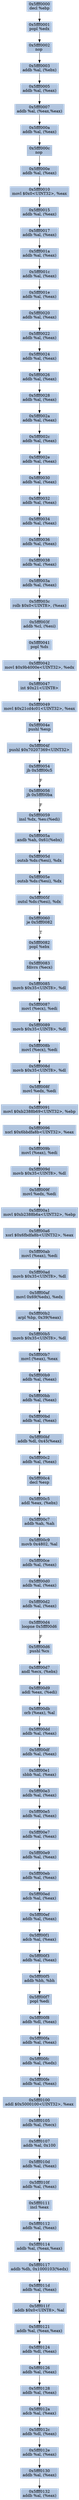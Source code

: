 digraph G {
node[shape=rectangle,style=filled,fillcolor=lightsteelblue,color=lightsteelblue]
bgcolor="transparent"
a0x5fff0000decl_ebp[label="0x5fff0000\ndecl %ebp"];
a0x5fff0001popl_edx[label="0x5fff0001\npopl %edx"];
a0x5fff0002nop_[label="0x5fff0002\nnop "];
a0x5fff0003addb_al_ebx_[label="0x5fff0003\naddb %al, (%ebx)"];
a0x5fff0005addb_al_eax_[label="0x5fff0005\naddb %al, (%eax)"];
a0x5fff0007addb_al_eaxeax_[label="0x5fff0007\naddb %al, (%eax,%eax)"];
a0x5fff000aaddb_al_eax_[label="0x5fff000a\naddb %al, (%eax)"];
a0x5fff000cnop_[label="0x5fff000c\nnop "];
a0x5fff000eaddb_al_eax_[label="0x5fff000e\naddb %al, (%eax)"];
a0x5fff0010movl_0x0UINT32_eax[label="0x5fff0010\nmovl $0x0<UINT32>, %eax"];
a0x5fff0015addb_al_eax_[label="0x5fff0015\naddb %al, (%eax)"];
a0x5fff0017addb_al_eax_[label="0x5fff0017\naddb %al, (%eax)"];
a0x5fff001aaddb_al_eax_[label="0x5fff001a\naddb %al, (%eax)"];
a0x5fff001caddb_al_eax_[label="0x5fff001c\naddb %al, (%eax)"];
a0x5fff001eaddb_al_eax_[label="0x5fff001e\naddb %al, (%eax)"];
a0x5fff0020addb_al_eax_[label="0x5fff0020\naddb %al, (%eax)"];
a0x5fff0022addb_al_eax_[label="0x5fff0022\naddb %al, (%eax)"];
a0x5fff0024addb_al_eax_[label="0x5fff0024\naddb %al, (%eax)"];
a0x5fff0026addb_al_eax_[label="0x5fff0026\naddb %al, (%eax)"];
a0x5fff0028addb_al_eax_[label="0x5fff0028\naddb %al, (%eax)"];
a0x5fff002aaddb_al_eax_[label="0x5fff002a\naddb %al, (%eax)"];
a0x5fff002caddb_al_eax_[label="0x5fff002c\naddb %al, (%eax)"];
a0x5fff002eaddb_al_eax_[label="0x5fff002e\naddb %al, (%eax)"];
a0x5fff0030addb_al_eax_[label="0x5fff0030\naddb %al, (%eax)"];
a0x5fff0032addb_al_eax_[label="0x5fff0032\naddb %al, (%eax)"];
a0x5fff0034addb_al_eax_[label="0x5fff0034\naddb %al, (%eax)"];
a0x5fff0036addb_al_eax_[label="0x5fff0036\naddb %al, (%eax)"];
a0x5fff0038addb_al_eax_[label="0x5fff0038\naddb %al, (%eax)"];
a0x5fff003aaddb_al_eax_[label="0x5fff003a\naddb %al, (%eax)"];
a0x5fff003crolb_0x0UINT8_eax_[label="0x5fff003c\nrolb $0x0<UINT8>, (%eax)"];
a0x5fff003faddb_cl_esi_[label="0x5fff003f\naddb %cl, (%esi)"];
a0x5fff0041popl_ds[label="0x5fff0041\npopl %ds"];
a0x5fff0042movl_0x9b4000eUINT32_edx[label="0x5fff0042\nmovl $0x9b4000e<UINT32>, %edx"];
a0x5fff0047int_0x21UINT8[label="0x5fff0047\nint $0x21<UINT8>"];
a0x5fff0049movl_0x21cd4c01UINT32_eax[label="0x5fff0049\nmovl $0x21cd4c01<UINT32>, %eax"];
a0x5fff004epushl_esp[label="0x5fff004e\npushl %esp"];
a0x5fff004fpushl_0x70207369UINT32[label="0x5fff004f\npushl $0x70207369<UINT32>"];
a0x5fff0054jb_0x5fff00c5[label="0x5fff0054\njb 0x5fff00c5"];
a0x5fff0056jb_0x5fff00ba[label="0x5fff0056\njb 0x5fff00ba"];
a0x5fff0059insl_dx_es_edi_[label="0x5fff0059\ninsl %dx, %es:(%edi)"];
a0x5fff005aandb_ah_0x61ebx_[label="0x5fff005a\nandb %ah, 0x61(%ebx)"];
a0x5fff005doutsb_ds_esi__dx[label="0x5fff005d\noutsb %ds:(%esi), %dx"];
a0x5fff005eoutsb_ds_esi__dx[label="0x5fff005e\noutsb %ds:(%esi), %dx"];
a0x5fff005foutsl_ds_esi__dx[label="0x5fff005f\noutsl %ds:(%esi), %dx"];
a0x5fff0060je_0x5fff0082[label="0x5fff0060\nje 0x5fff0082"];
a0x5fff0082popl_ebx[label="0x5fff0082\npopl %ebx"];
a0x5fff0083fdivrs_ecx_[label="0x5fff0083\nfdivrs (%ecx)"];
a0x5fff0085movb_0x35UINT8_dl[label="0x5fff0085\nmovb $0x35<UINT8>, %dl"];
a0x5fff0087movl_ecx__edi[label="0x5fff0087\nmovl (%ecx), %edi"];
a0x5fff0089movb_0x35UINT8_dl[label="0x5fff0089\nmovb $0x35<UINT8>, %dl"];
a0x5fff008bmovl_ecx__edi[label="0x5fff008b\nmovl (%ecx), %edi"];
a0x5fff008dmovb_0x35UINT8_dl[label="0x5fff008d\nmovb $0x35<UINT8>, %dl"];
a0x5fff008fmovl_edx_edi[label="0x5fff008f\nmovl %edx, %edi"];
a0x5fff0091movl_0xb2388b69UINT32_ebp[label="0x5fff0091\nmovl $0xb2388b69<UINT32>, %ebp"];
a0x5fff0096xorl_0x6bbdfa8bUINT32_eax[label="0x5fff0096\nxorl $0x6bbdfa8b<UINT32>, %eax"];
a0x5fff009bmovl_eax__edi[label="0x5fff009b\nmovl (%eax), %edi"];
a0x5fff009dmovb_0x35UINT8_dl[label="0x5fff009d\nmovb $0x35<UINT8>, %dl"];
a0x5fff009fmovl_edx_edi[label="0x5fff009f\nmovl %edx, %edi"];
a0x5fff00a1movl_0xb2388b6aUINT32_ebp[label="0x5fff00a1\nmovl $0xb2388b6a<UINT32>, %ebp"];
a0x5fff00a6xorl_0x6fbdfa8bUINT32_eax[label="0x5fff00a6\nxorl $0x6fbdfa8b<UINT32>, %eax"];
a0x5fff00abmovl_eax__edi[label="0x5fff00ab\nmovl (%eax), %edi"];
a0x5fff00admovb_0x35UINT8_dl[label="0x5fff00ad\nmovb $0x35<UINT8>, %dl"];
a0x5fff00afmovl_0x69edx__edx[label="0x5fff00af\nmovl 0x69(%edx), %edx"];
a0x5fff00b2arpl_bp_0x39eax_[label="0x5fff00b2\narpl %bp, 0x39(%eax)"];
a0x5fff00b5movb_0x35UINT8_dl[label="0x5fff00b5\nmovb $0x35<UINT8>, %dl"];
a0x5fff00b7movl_eax__eax[label="0x5fff00b7\nmovl (%eax), %eax"];
a0x5fff00b9addb_al_eax_[label="0x5fff00b9\naddb %al, (%eax)"];
a0x5fff00bbaddb_al_eax_[label="0x5fff00bb\naddb %al, (%eax)"];
a0x5fff00bdaddb_al_eax_[label="0x5fff00bd\naddb %al, (%eax)"];
a0x5fff00bfaddb_dl_0x45eax_[label="0x5fff00bf\naddb %dl, 0x45(%eax)"];
a0x5fff00c2addb_al_eax_[label="0x5fff00c2\naddb %al, (%eax)"];
a0x5fff00c4decl_esp[label="0x5fff00c4\ndecl %esp"];
a0x5fff00c5addl_eax_ebx_[label="0x5fff00c5\naddl %eax, (%ebx)"];
a0x5fff00c7addb_ah_ah[label="0x5fff00c7\naddb %ah, %ah"];
a0x5fff00c9movb_0x4802_al[label="0x5fff00c9\nmovb 0x4802, %al"];
a0x5fff00ceaddb_al_eax_[label="0x5fff00ce\naddb %al, (%eax)"];
a0x5fff00d0addb_al_eax_[label="0x5fff00d0\naddb %al, (%eax)"];
a0x5fff00d2addb_al_eax_[label="0x5fff00d2\naddb %al, (%eax)"];
a0x5fff00d4loopne_0x5fff00d6[label="0x5fff00d4\nloopne 0x5fff00d6"];
a0x5fff00d6pushl_cs[label="0x5fff00d6\npushl %cs"];
a0x5fff00d7andl_ecx_ebx_[label="0x5fff00d7\nandl %ecx, (%ebx)"];
a0x5fff00d9addl_eax_edi_[label="0x5fff00d9\naddl %eax, (%edi)"];
a0x5fff00dborb_eax__al[label="0x5fff00db\norb (%eax), %al"];
a0x5fff00ddaddb_al_eax_[label="0x5fff00dd\naddb %al, (%eax)"];
a0x5fff00dfaddb_al_eax_[label="0x5fff00df\naddb %al, (%eax)"];
a0x5fff00e1sbbb_al_eax_[label="0x5fff00e1\nsbbb %al, (%eax)"];
a0x5fff00e3addb_al_eax_[label="0x5fff00e3\naddb %al, (%eax)"];
a0x5fff00e5addb_al_eax_[label="0x5fff00e5\naddb %al, (%eax)"];
a0x5fff00e7addb_al_eax_[label="0x5fff00e7\naddb %al, (%eax)"];
a0x5fff00e9addb_al_eax_[label="0x5fff00e9\naddb %al, (%eax)"];
a0x5fff00ebaddb_al_eax_[label="0x5fff00eb\naddb %al, (%eax)"];
a0x5fff00edadcb_al_eax_[label="0x5fff00ed\nadcb %al, (%eax)"];
a0x5fff00efaddb_al_eax_[label="0x5fff00ef\naddb %al, (%eax)"];
a0x5fff00f1adcb_al_eax_[label="0x5fff00f1\nadcb %al, (%eax)"];
a0x5fff00f3addb_al_eax_[label="0x5fff00f3\naddb %al, (%eax)"];
a0x5fff00f5addb_bh_bh[label="0x5fff00f5\naddb %bh, %bh"];
a0x5fff00f7popl_edi[label="0x5fff00f7\npopl %edi"];
a0x5fff00f8addb_dl_eax_[label="0x5fff00f8\naddb %dl, (%eax)"];
a0x5fff00faaddb_al_eax_[label="0x5fff00fa\naddb %al, (%eax)"];
a0x5fff00fcaddb_al_edx_[label="0x5fff00fc\naddb %al, (%edx)"];
a0x5fff00feaddb_al_eax_[label="0x5fff00fe\naddb %al, (%eax)"];
a0x5fff0100addl_0x5000100UINT32_eax[label="0x5fff0100\naddl $0x5000100<UINT32>, %eax"];
a0x5fff0105addb_al_ecx_[label="0x5fff0105\naddb %al, (%ecx)"];
a0x5fff0107addb_al_0x100[label="0x5fff0107\naddb %al, 0x100"];
a0x5fff010daddb_al_eax_[label="0x5fff010d\naddb %al, (%eax)"];
a0x5fff010faddb_al_eax_[label="0x5fff010f\naddb %al, (%eax)"];
a0x5fff0111incl_eax[label="0x5fff0111\nincl %eax"];
a0x5fff0112addb_al_eax_[label="0x5fff0112\naddb %al, (%eax)"];
a0x5fff0114addb_al_eaxeax_[label="0x5fff0114\naddb %al, (%eax,%eax)"];
a0x5fff0117addb_dh_0x1000103edx_[label="0x5fff0117\naddb %dh, 0x1000103(%edx)"];
a0x5fff011daddb_al_eax_[label="0x5fff011d\naddb %al, (%eax)"];
a0x5fff011faddb_0x0UINT8_al[label="0x5fff011f\naddb $0x0<UINT8>, %al"];
a0x5fff0121addb_al_eaxeax_[label="0x5fff0121\naddb %al, (%eax,%eax)"];
a0x5fff0124addb_dl_eax_[label="0x5fff0124\naddb %dl, (%eax)"];
a0x5fff0126addb_al_eax_[label="0x5fff0126\naddb %al, (%eax)"];
a0x5fff0128addb_al_eax_[label="0x5fff0128\naddb %al, (%eax)"];
a0x5fff012aadcb_al_eax_[label="0x5fff012a\nadcb %al, (%eax)"];
a0x5fff012caddb_dl_eax_[label="0x5fff012c\naddb %dl, (%eax)"];
a0x5fff012eaddb_al_eax_[label="0x5fff012e\naddb %al, (%eax)"];
a0x5fff0130addb_al_eax_[label="0x5fff0130\naddb %al, (%eax)"];
a0x5fff0132addb_al_eax_[label="0x5fff0132\naddb %al, (%eax)"];
a0x5fff0000decl_ebp -> a0x5fff0001popl_edx [color="#000000"];
a0x5fff0001popl_edx -> a0x5fff0002nop_ [color="#000000"];
a0x5fff0002nop_ -> a0x5fff0003addb_al_ebx_ [color="#000000"];
a0x5fff0003addb_al_ebx_ -> a0x5fff0005addb_al_eax_ [color="#000000"];
a0x5fff0005addb_al_eax_ -> a0x5fff0007addb_al_eaxeax_ [color="#000000"];
a0x5fff0007addb_al_eaxeax_ -> a0x5fff000aaddb_al_eax_ [color="#000000"];
a0x5fff000aaddb_al_eax_ -> a0x5fff000cnop_ [color="#000000"];
a0x5fff000cnop_ -> a0x5fff000eaddb_al_eax_ [color="#000000"];
a0x5fff000eaddb_al_eax_ -> a0x5fff0010movl_0x0UINT32_eax [color="#000000"];
a0x5fff0010movl_0x0UINT32_eax -> a0x5fff0015addb_al_eax_ [color="#000000"];
a0x5fff0015addb_al_eax_ -> a0x5fff0017addb_al_eax_ [color="#000000"];
a0x5fff0017addb_al_eax_ -> a0x5fff001aaddb_al_eax_ [color="#000000"];
a0x5fff001aaddb_al_eax_ -> a0x5fff001caddb_al_eax_ [color="#000000"];
a0x5fff001caddb_al_eax_ -> a0x5fff001eaddb_al_eax_ [color="#000000"];
a0x5fff001eaddb_al_eax_ -> a0x5fff0020addb_al_eax_ [color="#000000"];
a0x5fff0020addb_al_eax_ -> a0x5fff0022addb_al_eax_ [color="#000000"];
a0x5fff0022addb_al_eax_ -> a0x5fff0024addb_al_eax_ [color="#000000"];
a0x5fff0024addb_al_eax_ -> a0x5fff0026addb_al_eax_ [color="#000000"];
a0x5fff0026addb_al_eax_ -> a0x5fff0028addb_al_eax_ [color="#000000"];
a0x5fff0028addb_al_eax_ -> a0x5fff002aaddb_al_eax_ [color="#000000"];
a0x5fff002aaddb_al_eax_ -> a0x5fff002caddb_al_eax_ [color="#000000"];
a0x5fff002caddb_al_eax_ -> a0x5fff002eaddb_al_eax_ [color="#000000"];
a0x5fff002eaddb_al_eax_ -> a0x5fff0030addb_al_eax_ [color="#000000"];
a0x5fff0030addb_al_eax_ -> a0x5fff0032addb_al_eax_ [color="#000000"];
a0x5fff0032addb_al_eax_ -> a0x5fff0034addb_al_eax_ [color="#000000"];
a0x5fff0034addb_al_eax_ -> a0x5fff0036addb_al_eax_ [color="#000000"];
a0x5fff0036addb_al_eax_ -> a0x5fff0038addb_al_eax_ [color="#000000"];
a0x5fff0038addb_al_eax_ -> a0x5fff003aaddb_al_eax_ [color="#000000"];
a0x5fff003aaddb_al_eax_ -> a0x5fff003crolb_0x0UINT8_eax_ [color="#000000"];
a0x5fff003crolb_0x0UINT8_eax_ -> a0x5fff003faddb_cl_esi_ [color="#000000"];
a0x5fff003faddb_cl_esi_ -> a0x5fff0041popl_ds [color="#000000"];
a0x5fff0041popl_ds -> a0x5fff0042movl_0x9b4000eUINT32_edx [color="#000000"];
a0x5fff0042movl_0x9b4000eUINT32_edx -> a0x5fff0047int_0x21UINT8 [color="#000000"];
a0x5fff0047int_0x21UINT8 -> a0x5fff0049movl_0x21cd4c01UINT32_eax [color="#000000"];
a0x5fff0049movl_0x21cd4c01UINT32_eax -> a0x5fff004epushl_esp [color="#000000"];
a0x5fff004epushl_esp -> a0x5fff004fpushl_0x70207369UINT32 [color="#000000"];
a0x5fff004fpushl_0x70207369UINT32 -> a0x5fff0054jb_0x5fff00c5 [color="#000000"];
a0x5fff0054jb_0x5fff00c5 -> a0x5fff0056jb_0x5fff00ba [color="#000000",label="F"];
a0x5fff0056jb_0x5fff00ba -> a0x5fff0059insl_dx_es_edi_ [color="#000000",label="F"];
a0x5fff0059insl_dx_es_edi_ -> a0x5fff005aandb_ah_0x61ebx_ [color="#000000"];
a0x5fff005aandb_ah_0x61ebx_ -> a0x5fff005doutsb_ds_esi__dx [color="#000000"];
a0x5fff005doutsb_ds_esi__dx -> a0x5fff005eoutsb_ds_esi__dx [color="#000000"];
a0x5fff005eoutsb_ds_esi__dx -> a0x5fff005foutsl_ds_esi__dx [color="#000000"];
a0x5fff005foutsl_ds_esi__dx -> a0x5fff0060je_0x5fff0082 [color="#000000"];
a0x5fff0060je_0x5fff0082 -> a0x5fff0082popl_ebx [color="#000000",label="T"];
a0x5fff0082popl_ebx -> a0x5fff0083fdivrs_ecx_ [color="#000000"];
a0x5fff0083fdivrs_ecx_ -> a0x5fff0085movb_0x35UINT8_dl [color="#000000"];
a0x5fff0085movb_0x35UINT8_dl -> a0x5fff0087movl_ecx__edi [color="#000000"];
a0x5fff0087movl_ecx__edi -> a0x5fff0089movb_0x35UINT8_dl [color="#000000"];
a0x5fff0089movb_0x35UINT8_dl -> a0x5fff008bmovl_ecx__edi [color="#000000"];
a0x5fff008bmovl_ecx__edi -> a0x5fff008dmovb_0x35UINT8_dl [color="#000000"];
a0x5fff008dmovb_0x35UINT8_dl -> a0x5fff008fmovl_edx_edi [color="#000000"];
a0x5fff008fmovl_edx_edi -> a0x5fff0091movl_0xb2388b69UINT32_ebp [color="#000000"];
a0x5fff0091movl_0xb2388b69UINT32_ebp -> a0x5fff0096xorl_0x6bbdfa8bUINT32_eax [color="#000000"];
a0x5fff0096xorl_0x6bbdfa8bUINT32_eax -> a0x5fff009bmovl_eax__edi [color="#000000"];
a0x5fff009bmovl_eax__edi -> a0x5fff009dmovb_0x35UINT8_dl [color="#000000"];
a0x5fff009dmovb_0x35UINT8_dl -> a0x5fff009fmovl_edx_edi [color="#000000"];
a0x5fff009fmovl_edx_edi -> a0x5fff00a1movl_0xb2388b6aUINT32_ebp [color="#000000"];
a0x5fff00a1movl_0xb2388b6aUINT32_ebp -> a0x5fff00a6xorl_0x6fbdfa8bUINT32_eax [color="#000000"];
a0x5fff00a6xorl_0x6fbdfa8bUINT32_eax -> a0x5fff00abmovl_eax__edi [color="#000000"];
a0x5fff00abmovl_eax__edi -> a0x5fff00admovb_0x35UINT8_dl [color="#000000"];
a0x5fff00admovb_0x35UINT8_dl -> a0x5fff00afmovl_0x69edx__edx [color="#000000"];
a0x5fff00afmovl_0x69edx__edx -> a0x5fff00b2arpl_bp_0x39eax_ [color="#000000"];
a0x5fff00b2arpl_bp_0x39eax_ -> a0x5fff00b5movb_0x35UINT8_dl [color="#000000"];
a0x5fff00b5movb_0x35UINT8_dl -> a0x5fff00b7movl_eax__eax [color="#000000"];
a0x5fff00b7movl_eax__eax -> a0x5fff00b9addb_al_eax_ [color="#000000"];
a0x5fff00b9addb_al_eax_ -> a0x5fff00bbaddb_al_eax_ [color="#000000"];
a0x5fff00bbaddb_al_eax_ -> a0x5fff00bdaddb_al_eax_ [color="#000000"];
a0x5fff00bdaddb_al_eax_ -> a0x5fff00bfaddb_dl_0x45eax_ [color="#000000"];
a0x5fff00bfaddb_dl_0x45eax_ -> a0x5fff00c2addb_al_eax_ [color="#000000"];
a0x5fff00c2addb_al_eax_ -> a0x5fff00c4decl_esp [color="#000000"];
a0x5fff00c4decl_esp -> a0x5fff00c5addl_eax_ebx_ [color="#000000"];
a0x5fff00c5addl_eax_ebx_ -> a0x5fff00c7addb_ah_ah [color="#000000"];
a0x5fff00c7addb_ah_ah -> a0x5fff00c9movb_0x4802_al [color="#000000"];
a0x5fff00c9movb_0x4802_al -> a0x5fff00ceaddb_al_eax_ [color="#000000"];
a0x5fff00ceaddb_al_eax_ -> a0x5fff00d0addb_al_eax_ [color="#000000"];
a0x5fff00d0addb_al_eax_ -> a0x5fff00d2addb_al_eax_ [color="#000000"];
a0x5fff00d2addb_al_eax_ -> a0x5fff00d4loopne_0x5fff00d6 [color="#000000"];
a0x5fff00d4loopne_0x5fff00d6 -> a0x5fff00d6pushl_cs [color="#000000",label="F"];
a0x5fff00d6pushl_cs -> a0x5fff00d7andl_ecx_ebx_ [color="#000000"];
a0x5fff00d7andl_ecx_ebx_ -> a0x5fff00d9addl_eax_edi_ [color="#000000"];
a0x5fff00d9addl_eax_edi_ -> a0x5fff00dborb_eax__al [color="#000000"];
a0x5fff00dborb_eax__al -> a0x5fff00ddaddb_al_eax_ [color="#000000"];
a0x5fff00ddaddb_al_eax_ -> a0x5fff00dfaddb_al_eax_ [color="#000000"];
a0x5fff00dfaddb_al_eax_ -> a0x5fff00e1sbbb_al_eax_ [color="#000000"];
a0x5fff00e1sbbb_al_eax_ -> a0x5fff00e3addb_al_eax_ [color="#000000"];
a0x5fff00e3addb_al_eax_ -> a0x5fff00e5addb_al_eax_ [color="#000000"];
a0x5fff00e5addb_al_eax_ -> a0x5fff00e7addb_al_eax_ [color="#000000"];
a0x5fff00e7addb_al_eax_ -> a0x5fff00e9addb_al_eax_ [color="#000000"];
a0x5fff00e9addb_al_eax_ -> a0x5fff00ebaddb_al_eax_ [color="#000000"];
a0x5fff00ebaddb_al_eax_ -> a0x5fff00edadcb_al_eax_ [color="#000000"];
a0x5fff00edadcb_al_eax_ -> a0x5fff00efaddb_al_eax_ [color="#000000"];
a0x5fff00efaddb_al_eax_ -> a0x5fff00f1adcb_al_eax_ [color="#000000"];
a0x5fff00f1adcb_al_eax_ -> a0x5fff00f3addb_al_eax_ [color="#000000"];
a0x5fff00f3addb_al_eax_ -> a0x5fff00f5addb_bh_bh [color="#000000"];
a0x5fff00f5addb_bh_bh -> a0x5fff00f7popl_edi [color="#000000"];
a0x5fff00f7popl_edi -> a0x5fff00f8addb_dl_eax_ [color="#000000"];
a0x5fff00f8addb_dl_eax_ -> a0x5fff00faaddb_al_eax_ [color="#000000"];
a0x5fff00faaddb_al_eax_ -> a0x5fff00fcaddb_al_edx_ [color="#000000"];
a0x5fff00fcaddb_al_edx_ -> a0x5fff00feaddb_al_eax_ [color="#000000"];
a0x5fff00feaddb_al_eax_ -> a0x5fff0100addl_0x5000100UINT32_eax [color="#000000"];
a0x5fff0100addl_0x5000100UINT32_eax -> a0x5fff0105addb_al_ecx_ [color="#000000"];
a0x5fff0105addb_al_ecx_ -> a0x5fff0107addb_al_0x100 [color="#000000"];
a0x5fff0107addb_al_0x100 -> a0x5fff010daddb_al_eax_ [color="#000000"];
a0x5fff010daddb_al_eax_ -> a0x5fff010faddb_al_eax_ [color="#000000"];
a0x5fff010faddb_al_eax_ -> a0x5fff0111incl_eax [color="#000000"];
a0x5fff0111incl_eax -> a0x5fff0112addb_al_eax_ [color="#000000"];
a0x5fff0112addb_al_eax_ -> a0x5fff0114addb_al_eaxeax_ [color="#000000"];
a0x5fff0114addb_al_eaxeax_ -> a0x5fff0117addb_dh_0x1000103edx_ [color="#000000"];
a0x5fff0117addb_dh_0x1000103edx_ -> a0x5fff011daddb_al_eax_ [color="#000000"];
a0x5fff011daddb_al_eax_ -> a0x5fff011faddb_0x0UINT8_al [color="#000000"];
a0x5fff011faddb_0x0UINT8_al -> a0x5fff0121addb_al_eaxeax_ [color="#000000"];
a0x5fff0121addb_al_eaxeax_ -> a0x5fff0124addb_dl_eax_ [color="#000000"];
a0x5fff0124addb_dl_eax_ -> a0x5fff0126addb_al_eax_ [color="#000000"];
a0x5fff0126addb_al_eax_ -> a0x5fff0128addb_al_eax_ [color="#000000"];
a0x5fff0128addb_al_eax_ -> a0x5fff012aadcb_al_eax_ [color="#000000"];
a0x5fff012aadcb_al_eax_ -> a0x5fff012caddb_dl_eax_ [color="#000000"];
a0x5fff012caddb_dl_eax_ -> a0x5fff012eaddb_al_eax_ [color="#000000"];
a0x5fff012eaddb_al_eax_ -> a0x5fff0130addb_al_eax_ [color="#000000"];
a0x5fff0130addb_al_eax_ -> a0x5fff0132addb_al_eax_ [color="#000000"];
}
